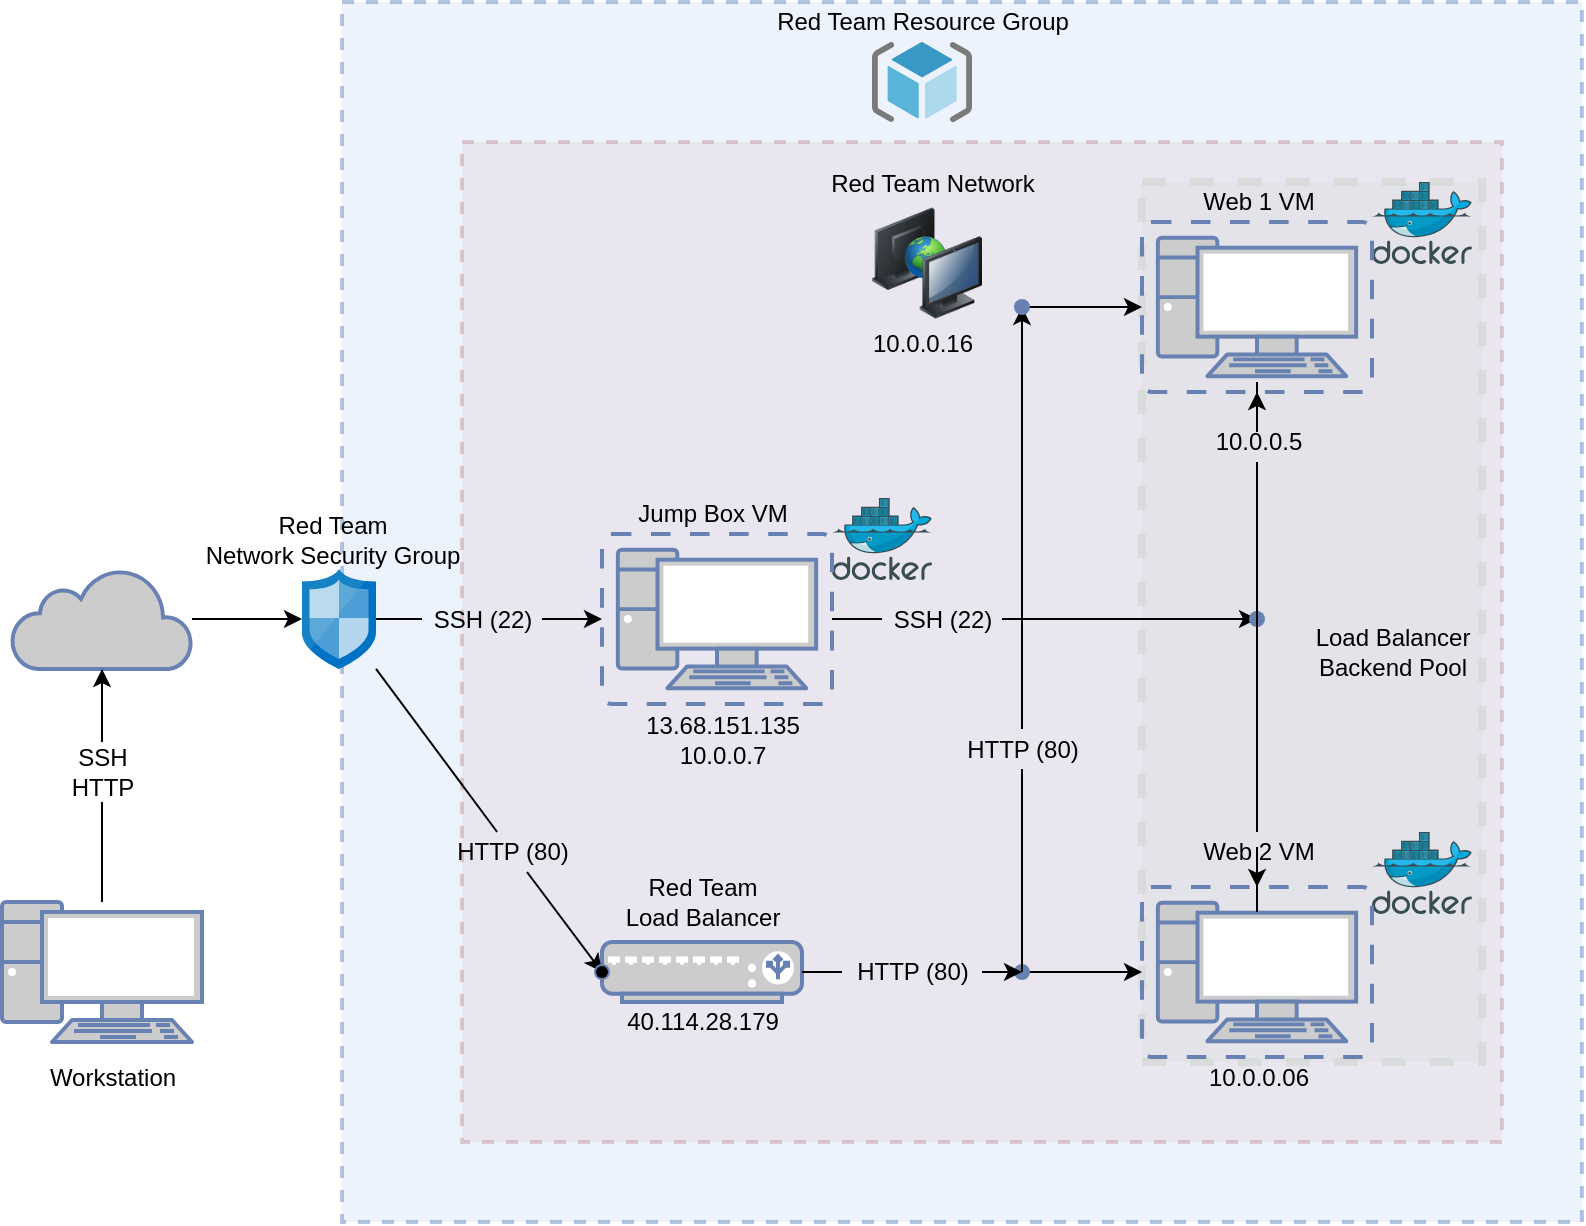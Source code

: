 <mxfile version="15.3.7" type="device"><diagram id="gVg1l_e5ngf7s3ofBA7y" name="Page-1"><mxGraphModel dx="1420" dy="1272" grid="1" gridSize="10" guides="1" tooltips="1" connect="1" arrows="1" fold="1" page="1" pageScale="1" pageWidth="850" pageHeight="1100" math="0" shadow="0"><root><mxCell id="0"/><mxCell id="1" parent="0"/><mxCell id="CPA8m_iI57cZgcrJaICC-56" value="" style="whiteSpace=wrap;html=1;dashed=1;strokeWidth=4;opacity=50;fillColor=#d5e8d4;strokeColor=#82b366;" parent="1" vertex="1"><mxGeometry x="620" y="300" width="170" height="440" as="geometry"/></mxCell><mxCell id="CPA8m_iI57cZgcrJaICC-45" value="" style="whiteSpace=wrap;html=1;dashed=1;strokeWidth=2;opacity=50;fillColor=#f8cecc;strokeColor=#b85450;" parent="1" vertex="1"><mxGeometry x="280" y="280" width="520" height="500" as="geometry"/></mxCell><mxCell id="CPA8m_iI57cZgcrJaICC-43" value="" style="whiteSpace=wrap;html=1;dashed=1;opacity=50;strokeWidth=2;fillColor=#dae8fc;strokeColor=#6c8ebf;" parent="1" vertex="1"><mxGeometry x="220" y="210" width="620" height="610" as="geometry"/></mxCell><mxCell id="CPA8m_iI57cZgcrJaICC-19" value="" style="edgeStyle=orthogonalEdgeStyle;rounded=0;orthogonalLoop=1;jettySize=auto;html=1;" parent="1" source="CPA8m_iI57cZgcrJaICC-1" target="CPA8m_iI57cZgcrJaICC-10" edge="1"><mxGeometry relative="1" as="geometry"/></mxCell><mxCell id="CPA8m_iI57cZgcrJaICC-1" value="" style="html=1;outlineConnect=0;fillColor=#CCCCCC;strokeColor=#6881B3;gradientColor=none;gradientDirection=north;strokeWidth=2;shape=mxgraph.networks.cloud;fontColor=#ffffff;" parent="1" vertex="1"><mxGeometry x="55" y="493.5" width="90" height="50" as="geometry"/></mxCell><mxCell id="CPA8m_iI57cZgcrJaICC-15" value="" style="edgeStyle=orthogonalEdgeStyle;rounded=0;orthogonalLoop=1;jettySize=auto;html=1;startArrow=none;" parent="1" source="CPA8m_iI57cZgcrJaICC-46" target="CPA8m_iI57cZgcrJaICC-1" edge="1"><mxGeometry relative="1" as="geometry"/></mxCell><mxCell id="CPA8m_iI57cZgcrJaICC-2" value="" style="fontColor=#0066CC;verticalAlign=top;verticalLabelPosition=bottom;labelPosition=center;align=center;html=1;outlineConnect=0;fillColor=#CCCCCC;strokeColor=#6881B3;gradientColor=none;gradientDirection=north;strokeWidth=2;shape=mxgraph.networks.pc;" parent="1" vertex="1"><mxGeometry x="50" y="660" width="100" height="70" as="geometry"/></mxCell><mxCell id="CPA8m_iI57cZgcrJaICC-3" value="" style="sketch=0;aspect=fixed;html=1;points=[];align=center;image;fontSize=12;image=img/lib/mscae/Docker.svg;" parent="1" vertex="1"><mxGeometry x="465" y="458" width="50" height="41" as="geometry"/></mxCell><mxCell id="CPA8m_iI57cZgcrJaICC-4" value="" style="sketch=0;aspect=fixed;html=1;points=[];align=center;image;fontSize=12;image=img/lib/mscae/Docker.svg;" parent="1" vertex="1"><mxGeometry x="735" y="625" width="50" height="41" as="geometry"/></mxCell><mxCell id="CPA8m_iI57cZgcrJaICC-5" value="" style="sketch=0;aspect=fixed;html=1;points=[];align=center;image;fontSize=12;image=img/lib/mscae/Docker.svg;" parent="1" vertex="1"><mxGeometry x="735" y="300" width="50" height="41" as="geometry"/></mxCell><mxCell id="CPA8m_iI57cZgcrJaICC-29" value="" style="edgeStyle=orthogonalEdgeStyle;rounded=0;orthogonalLoop=1;jettySize=auto;html=1;startArrow=none;" parent="1" source="CPA8m_iI57cZgcrJaICC-76" edge="1"><mxGeometry relative="1" as="geometry"><mxPoint x="677.5" y="518.5" as="targetPoint"/></mxGeometry></mxCell><mxCell id="CPA8m_iI57cZgcrJaICC-6" value="" style="fontColor=#0066CC;verticalAlign=top;verticalLabelPosition=bottom;labelPosition=center;align=center;html=1;outlineConnect=0;fillColor=#CCCCCC;strokeColor=#6881B3;gradientColor=none;gradientDirection=north;strokeWidth=2;shape=mxgraph.networks.virtual_pc;" parent="1" vertex="1"><mxGeometry x="350" y="476" width="115" height="85" as="geometry"/></mxCell><mxCell id="CPA8m_iI57cZgcrJaICC-7" value="" style="fontColor=#0066CC;verticalAlign=top;verticalLabelPosition=bottom;labelPosition=center;align=center;html=1;outlineConnect=0;fillColor=#CCCCCC;strokeColor=#6881B3;gradientColor=none;gradientDirection=north;strokeWidth=2;shape=mxgraph.networks.virtual_pc;" parent="1" vertex="1"><mxGeometry x="620" y="320" width="115" height="85" as="geometry"/></mxCell><mxCell id="CPA8m_iI57cZgcrJaICC-8" value="" style="fontColor=#0066CC;verticalAlign=top;verticalLabelPosition=bottom;labelPosition=center;align=center;html=1;outlineConnect=0;fillColor=#CCCCCC;strokeColor=#6881B3;gradientColor=none;gradientDirection=north;strokeWidth=2;shape=mxgraph.networks.virtual_pc;" parent="1" vertex="1"><mxGeometry x="620" y="652.5" width="115" height="85" as="geometry"/></mxCell><mxCell id="CPA8m_iI57cZgcrJaICC-13" style="edgeStyle=orthogonalEdgeStyle;rounded=0;orthogonalLoop=1;jettySize=auto;html=1;exitX=0.5;exitY=0;exitDx=0;exitDy=0;exitPerimeter=0;" parent="1" source="CPA8m_iI57cZgcrJaICC-9" edge="1"><mxGeometry relative="1" as="geometry"><mxPoint x="415" y="696" as="targetPoint"/></mxGeometry></mxCell><mxCell id="CPA8m_iI57cZgcrJaICC-9" value="" style="fontColor=#0066CC;verticalAlign=top;verticalLabelPosition=bottom;labelPosition=center;align=center;html=1;outlineConnect=0;fillColor=#CCCCCC;strokeColor=#6881B3;gradientColor=none;gradientDirection=north;strokeWidth=2;shape=mxgraph.networks.load_balancer;" parent="1" vertex="1"><mxGeometry x="350" y="680" width="100" height="30" as="geometry"/></mxCell><mxCell id="CPA8m_iI57cZgcrJaICC-20" value="" style="edgeStyle=orthogonalEdgeStyle;rounded=0;orthogonalLoop=1;jettySize=auto;html=1;startArrow=none;" parent="1" source="CPA8m_iI57cZgcrJaICC-65" target="CPA8m_iI57cZgcrJaICC-6" edge="1"><mxGeometry relative="1" as="geometry"/></mxCell><mxCell id="CPA8m_iI57cZgcrJaICC-42" value="" style="edgeStyle=none;rounded=0;orthogonalLoop=1;jettySize=auto;html=1;startArrow=none;" parent="1" source="CPA8m_iI57cZgcrJaICC-49" target="CPA8m_iI57cZgcrJaICC-41" edge="1"><mxGeometry relative="1" as="geometry"/></mxCell><mxCell id="CPA8m_iI57cZgcrJaICC-10" value="" style="sketch=0;aspect=fixed;html=1;points=[];align=center;image;fontSize=12;image=img/lib/mscae/Network_Security_Groups_Classic.svg;" parent="1" vertex="1"><mxGeometry x="200" y="493.5" width="37" height="50" as="geometry"/></mxCell><mxCell id="CPA8m_iI57cZgcrJaICC-11" value="" style="sketch=0;aspect=fixed;html=1;points=[];align=center;image;fontSize=12;image=img/lib/mscae/ResourceGroup.svg;" parent="1" vertex="1"><mxGeometry x="485" y="230" width="50" height="40" as="geometry"/></mxCell><mxCell id="CPA8m_iI57cZgcrJaICC-12" value="" style="image;html=1;image=img/lib/clip_art/computers/Network_2_128x128.png" parent="1" vertex="1"><mxGeometry x="485" y="310.5" width="55" height="60" as="geometry"/></mxCell><mxCell id="CPA8m_iI57cZgcrJaICC-16" value="" style="shape=waypoint;size=6;pointerEvents=1;points=[];fillColor=#CCCCCC;resizable=0;rotatable=0;perimeter=centerPerimeter;snapToPoint=1;fontColor=#0066CC;verticalAlign=top;strokeColor=#6881B3;strokeWidth=2;gradientDirection=north;" parent="1" vertex="1"><mxGeometry x="330" y="675" width="40" height="40" as="geometry"/></mxCell><mxCell id="CPA8m_iI57cZgcrJaICC-32" value="" style="edgeStyle=orthogonalEdgeStyle;rounded=0;orthogonalLoop=1;jettySize=auto;html=1;startArrow=none;" parent="1" source="CPA8m_iI57cZgcrJaICC-67" target="CPA8m_iI57cZgcrJaICC-7" edge="1"><mxGeometry relative="1" as="geometry"/></mxCell><mxCell id="CPA8m_iI57cZgcrJaICC-33" value="" style="edgeStyle=orthogonalEdgeStyle;rounded=0;orthogonalLoop=1;jettySize=auto;html=1;startArrow=none;" parent="1" source="CPA8m_iI57cZgcrJaICC-52" target="CPA8m_iI57cZgcrJaICC-8" edge="1"><mxGeometry relative="1" as="geometry"/></mxCell><mxCell id="CPA8m_iI57cZgcrJaICC-30" value="" style="shape=waypoint;size=6;pointerEvents=1;points=[];fillColor=#CCCCCC;resizable=0;rotatable=0;perimeter=centerPerimeter;snapToPoint=1;fontColor=#0066CC;verticalAlign=top;strokeColor=#6881B3;strokeWidth=2;gradientDirection=north;" parent="1" vertex="1"><mxGeometry x="657.5" y="498.5" width="40" height="40" as="geometry"/></mxCell><mxCell id="CPA8m_iI57cZgcrJaICC-37" value="" style="edgeStyle=orthogonalEdgeStyle;rounded=0;orthogonalLoop=1;jettySize=auto;html=1;startArrow=none;" parent="1" source="CPA8m_iI57cZgcrJaICC-54" target="CPA8m_iI57cZgcrJaICC-36" edge="1"><mxGeometry relative="1" as="geometry"/></mxCell><mxCell id="CPA8m_iI57cZgcrJaICC-39" value="" style="edgeStyle=orthogonalEdgeStyle;rounded=0;orthogonalLoop=1;jettySize=auto;html=1;" parent="1" source="CPA8m_iI57cZgcrJaICC-34" target="CPA8m_iI57cZgcrJaICC-8" edge="1"><mxGeometry relative="1" as="geometry"/></mxCell><mxCell id="CPA8m_iI57cZgcrJaICC-34" value="" style="shape=waypoint;size=6;pointerEvents=1;points=[];fillColor=#CCCCCC;resizable=0;rotatable=0;perimeter=centerPerimeter;snapToPoint=1;fontColor=#0066CC;verticalAlign=top;strokeColor=#6881B3;strokeWidth=2;gradientDirection=north;" parent="1" vertex="1"><mxGeometry x="540" y="675" width="40" height="40" as="geometry"/></mxCell><mxCell id="CPA8m_iI57cZgcrJaICC-38" value="" style="edgeStyle=orthogonalEdgeStyle;rounded=0;orthogonalLoop=1;jettySize=auto;html=1;" parent="1" source="CPA8m_iI57cZgcrJaICC-36" target="CPA8m_iI57cZgcrJaICC-7" edge="1"><mxGeometry relative="1" as="geometry"/></mxCell><mxCell id="CPA8m_iI57cZgcrJaICC-36" value="" style="shape=waypoint;size=6;pointerEvents=1;points=[];fillColor=#CCCCCC;resizable=0;rotatable=0;perimeter=centerPerimeter;snapToPoint=1;fontColor=#0066CC;verticalAlign=top;strokeColor=#6881B3;strokeWidth=2;gradientDirection=north;" parent="1" vertex="1"><mxGeometry x="540" y="342.5" width="40" height="40" as="geometry"/></mxCell><mxCell id="CPA8m_iI57cZgcrJaICC-41" value="" style="shape=waypoint;sketch=0;size=6;pointerEvents=1;points=[];fillColor=#ffffff;resizable=0;rotatable=0;perimeter=centerPerimeter;snapToPoint=1;verticalAlign=top;labelBackgroundColor=white;" parent="1" vertex="1"><mxGeometry x="330" y="675" width="40" height="40" as="geometry"/></mxCell><mxCell id="CPA8m_iI57cZgcrJaICC-47" value="Workstation" style="text;html=1;resizable=0;autosize=1;align=center;verticalAlign=middle;points=[];fillColor=none;strokeColor=none;rounded=0;dashed=1;opacity=50;" parent="1" vertex="1"><mxGeometry x="65" y="737.5" width="80" height="20" as="geometry"/></mxCell><mxCell id="CPA8m_iI57cZgcrJaICC-48" value="Red Team&lt;br&gt;Network Security Group" style="text;html=1;resizable=0;autosize=1;align=center;verticalAlign=middle;points=[];fillColor=none;strokeColor=none;rounded=0;dashed=1;opacity=50;" parent="1" vertex="1"><mxGeometry x="145" y="463.5" width="140" height="30" as="geometry"/></mxCell><mxCell id="CPA8m_iI57cZgcrJaICC-50" value="Red Team&lt;br&gt;Load Balancer" style="text;html=1;resizable=0;autosize=1;align=center;verticalAlign=middle;points=[];fillColor=none;strokeColor=none;rounded=0;dashed=1;opacity=50;" parent="1" vertex="1"><mxGeometry x="355" y="645" width="90" height="30" as="geometry"/></mxCell><mxCell id="CPA8m_iI57cZgcrJaICC-51" value="Jump Box VM" style="text;html=1;resizable=0;autosize=1;align=center;verticalAlign=middle;points=[];fillColor=none;strokeColor=none;rounded=0;dashed=1;opacity=50;" parent="1" vertex="1"><mxGeometry x="360" y="456" width="90" height="20" as="geometry"/></mxCell><mxCell id="CPA8m_iI57cZgcrJaICC-53" value="Web 1 VM" style="text;html=1;resizable=0;autosize=1;align=center;verticalAlign=middle;points=[];fillColor=none;strokeColor=none;rounded=0;dashed=1;opacity=50;" parent="1" vertex="1"><mxGeometry x="642.5" y="300" width="70" height="20" as="geometry"/></mxCell><mxCell id="CPA8m_iI57cZgcrJaICC-57" value="Load Balancer&lt;br&gt;Backend Pool" style="text;html=1;resizable=0;autosize=1;align=center;verticalAlign=middle;points=[];fillColor=none;strokeColor=none;rounded=0;dashed=1;opacity=50;" parent="1" vertex="1"><mxGeometry x="700" y="520" width="90" height="30" as="geometry"/></mxCell><mxCell id="CPA8m_iI57cZgcrJaICC-58" value="Red Team Network" style="text;html=1;resizable=0;autosize=1;align=center;verticalAlign=middle;points=[];fillColor=none;strokeColor=none;rounded=0;dashed=1;opacity=50;" parent="1" vertex="1"><mxGeometry x="455" y="290.5" width="120" height="20" as="geometry"/></mxCell><mxCell id="CPA8m_iI57cZgcrJaICC-59" value="Red Team Resource Group" style="text;html=1;resizable=0;autosize=1;align=center;verticalAlign=middle;points=[];fillColor=none;strokeColor=none;rounded=0;dashed=1;opacity=50;" parent="1" vertex="1"><mxGeometry x="430" y="210" width="160" height="20" as="geometry"/></mxCell><mxCell id="CPA8m_iI57cZgcrJaICC-61" value="13.68.151.135&lt;br&gt;10.0.0.7" style="text;html=1;resizable=0;autosize=1;align=center;verticalAlign=middle;points=[];fillColor=none;strokeColor=none;rounded=0;dashed=1;opacity=50;" parent="1" vertex="1"><mxGeometry x="365" y="563.5" width="90" height="30" as="geometry"/></mxCell><mxCell id="CPA8m_iI57cZgcrJaICC-63" value="40.114.28.179" style="text;html=1;resizable=0;autosize=1;align=center;verticalAlign=middle;points=[];fillColor=none;strokeColor=none;rounded=0;dashed=1;opacity=50;" parent="1" vertex="1"><mxGeometry x="355" y="710" width="90" height="20" as="geometry"/></mxCell><mxCell id="CPA8m_iI57cZgcrJaICC-64" value="10.0.0.16" style="text;html=1;resizable=0;autosize=1;align=center;verticalAlign=middle;points=[];fillColor=none;strokeColor=none;rounded=0;dashed=1;opacity=50;" parent="1" vertex="1"><mxGeometry x="475" y="370.5" width="70" height="20" as="geometry"/></mxCell><mxCell id="CPA8m_iI57cZgcrJaICC-66" value="10.0.0.06" style="text;html=1;resizable=0;autosize=1;align=center;verticalAlign=middle;points=[];fillColor=none;strokeColor=none;rounded=0;dashed=1;opacity=50;" parent="1" vertex="1"><mxGeometry x="642.5" y="737.5" width="70" height="20" as="geometry"/></mxCell><mxCell id="CPA8m_iI57cZgcrJaICC-67" value="10.0.0.5" style="text;html=1;resizable=0;autosize=1;align=center;verticalAlign=middle;points=[];fillColor=none;strokeColor=none;rounded=0;dashed=1;opacity=50;" parent="1" vertex="1"><mxGeometry x="647.5" y="420" width="60" height="20" as="geometry"/></mxCell><mxCell id="CPA8m_iI57cZgcrJaICC-68" value="" style="edgeStyle=orthogonalEdgeStyle;rounded=0;orthogonalLoop=1;jettySize=auto;html=1;endArrow=none;" parent="1" source="CPA8m_iI57cZgcrJaICC-30" target="CPA8m_iI57cZgcrJaICC-67" edge="1"><mxGeometry relative="1" as="geometry"><mxPoint x="677.5" y="518.5" as="sourcePoint"/><mxPoint x="677.5" y="405" as="targetPoint"/></mxGeometry></mxCell><mxCell id="CPA8m_iI57cZgcrJaICC-65" value="SSH (22)" style="text;html=1;resizable=0;autosize=1;align=center;verticalAlign=middle;points=[];fillColor=none;strokeColor=none;rounded=0;dashed=1;opacity=50;" parent="1" vertex="1"><mxGeometry x="260" y="508.5" width="60" height="20" as="geometry"/></mxCell><mxCell id="CPA8m_iI57cZgcrJaICC-69" value="" style="edgeStyle=orthogonalEdgeStyle;rounded=0;orthogonalLoop=1;jettySize=auto;html=1;endArrow=none;" parent="1" source="CPA8m_iI57cZgcrJaICC-10" target="CPA8m_iI57cZgcrJaICC-65" edge="1"><mxGeometry relative="1" as="geometry"><mxPoint x="237" y="518.5" as="sourcePoint"/><mxPoint x="350" y="518.5" as="targetPoint"/></mxGeometry></mxCell><mxCell id="CPA8m_iI57cZgcrJaICC-49" value="HTTP (80)" style="text;html=1;resizable=0;autosize=1;align=center;verticalAlign=middle;points=[];fillColor=none;strokeColor=none;rounded=0;dashed=1;opacity=50;" parent="1" vertex="1"><mxGeometry x="270" y="625" width="70" height="20" as="geometry"/></mxCell><mxCell id="CPA8m_iI57cZgcrJaICC-70" value="" style="edgeStyle=none;rounded=0;orthogonalLoop=1;jettySize=auto;html=1;endArrow=none;" parent="1" source="CPA8m_iI57cZgcrJaICC-10" target="CPA8m_iI57cZgcrJaICC-49" edge="1"><mxGeometry relative="1" as="geometry"><mxPoint x="237" y="543.331" as="sourcePoint"/><mxPoint x="350" y="695" as="targetPoint"/></mxGeometry></mxCell><mxCell id="CPA8m_iI57cZgcrJaICC-46" value="SSH&lt;br&gt;HTTP" style="text;html=1;resizable=0;autosize=1;align=center;verticalAlign=middle;points=[];fillColor=none;strokeColor=none;rounded=0;dashed=1;opacity=50;" parent="1" vertex="1"><mxGeometry x="75" y="580" width="50" height="30" as="geometry"/></mxCell><mxCell id="CPA8m_iI57cZgcrJaICC-71" value="" style="edgeStyle=orthogonalEdgeStyle;rounded=0;orthogonalLoop=1;jettySize=auto;html=1;endArrow=none;" parent="1" source="CPA8m_iI57cZgcrJaICC-2" target="CPA8m_iI57cZgcrJaICC-46" edge="1"><mxGeometry relative="1" as="geometry"><mxPoint x="100" y="660" as="sourcePoint"/><mxPoint x="100" y="543.5" as="targetPoint"/></mxGeometry></mxCell><mxCell id="CPA8m_iI57cZgcrJaICC-54" value="HTTP (80)" style="text;html=1;resizable=0;autosize=1;align=center;verticalAlign=middle;points=[];fillColor=none;strokeColor=none;rounded=0;dashed=1;opacity=50;" parent="1" vertex="1"><mxGeometry x="525" y="573.5" width="70" height="20" as="geometry"/></mxCell><mxCell id="CPA8m_iI57cZgcrJaICC-72" value="" style="edgeStyle=orthogonalEdgeStyle;rounded=0;orthogonalLoop=1;jettySize=auto;html=1;endArrow=none;" parent="1" source="CPA8m_iI57cZgcrJaICC-34" target="CPA8m_iI57cZgcrJaICC-54" edge="1"><mxGeometry relative="1" as="geometry"><mxPoint x="560" y="695" as="sourcePoint"/><mxPoint x="560" y="362.5" as="targetPoint"/></mxGeometry></mxCell><mxCell id="CPA8m_iI57cZgcrJaICC-74" value="" style="edgeStyle=none;rounded=0;orthogonalLoop=1;jettySize=auto;html=1;" parent="1" source="CPA8m_iI57cZgcrJaICC-55" target="CPA8m_iI57cZgcrJaICC-34" edge="1"><mxGeometry relative="1" as="geometry"/></mxCell><mxCell id="CPA8m_iI57cZgcrJaICC-55" value="HTTP (80)" style="text;html=1;resizable=0;autosize=1;align=center;verticalAlign=middle;points=[];fillColor=none;strokeColor=none;rounded=0;dashed=1;opacity=50;" parent="1" vertex="1"><mxGeometry x="470" y="685" width="70" height="20" as="geometry"/></mxCell><mxCell id="CPA8m_iI57cZgcrJaICC-73" value="" style="edgeStyle=orthogonalEdgeStyle;rounded=0;orthogonalLoop=1;jettySize=auto;html=1;endArrow=none;" parent="1" source="CPA8m_iI57cZgcrJaICC-9" target="CPA8m_iI57cZgcrJaICC-55" edge="1"><mxGeometry relative="1" as="geometry"><mxPoint x="450" y="695" as="sourcePoint"/><mxPoint x="560" y="695" as="targetPoint"/></mxGeometry></mxCell><mxCell id="CPA8m_iI57cZgcrJaICC-52" value="Web 2 VM" style="text;html=1;resizable=0;autosize=1;align=center;verticalAlign=middle;points=[];fillColor=none;strokeColor=none;rounded=0;dashed=1;opacity=50;" parent="1" vertex="1"><mxGeometry x="642.5" y="625" width="70" height="20" as="geometry"/></mxCell><mxCell id="CPA8m_iI57cZgcrJaICC-75" value="" style="edgeStyle=orthogonalEdgeStyle;rounded=0;orthogonalLoop=1;jettySize=auto;html=1;endArrow=none;" parent="1" source="CPA8m_iI57cZgcrJaICC-30" target="CPA8m_iI57cZgcrJaICC-52" edge="1"><mxGeometry relative="1" as="geometry"><mxPoint x="677.5" y="518.5" as="sourcePoint"/><mxPoint x="677.5" y="652.5" as="targetPoint"/></mxGeometry></mxCell><mxCell id="CPA8m_iI57cZgcrJaICC-76" value="SSH (22)" style="text;html=1;resizable=0;autosize=1;align=center;verticalAlign=middle;points=[];fillColor=none;strokeColor=none;rounded=0;dashed=1;opacity=50;" parent="1" vertex="1"><mxGeometry x="490" y="508.5" width="60" height="20" as="geometry"/></mxCell><mxCell id="CPA8m_iI57cZgcrJaICC-77" value="" style="edgeStyle=orthogonalEdgeStyle;rounded=0;orthogonalLoop=1;jettySize=auto;html=1;endArrow=none;" parent="1" source="CPA8m_iI57cZgcrJaICC-6" target="CPA8m_iI57cZgcrJaICC-76" edge="1"><mxGeometry relative="1" as="geometry"><mxPoint x="465" y="518.5" as="sourcePoint"/><mxPoint x="677.5" y="518.5" as="targetPoint"/></mxGeometry></mxCell></root></mxGraphModel></diagram></mxfile>